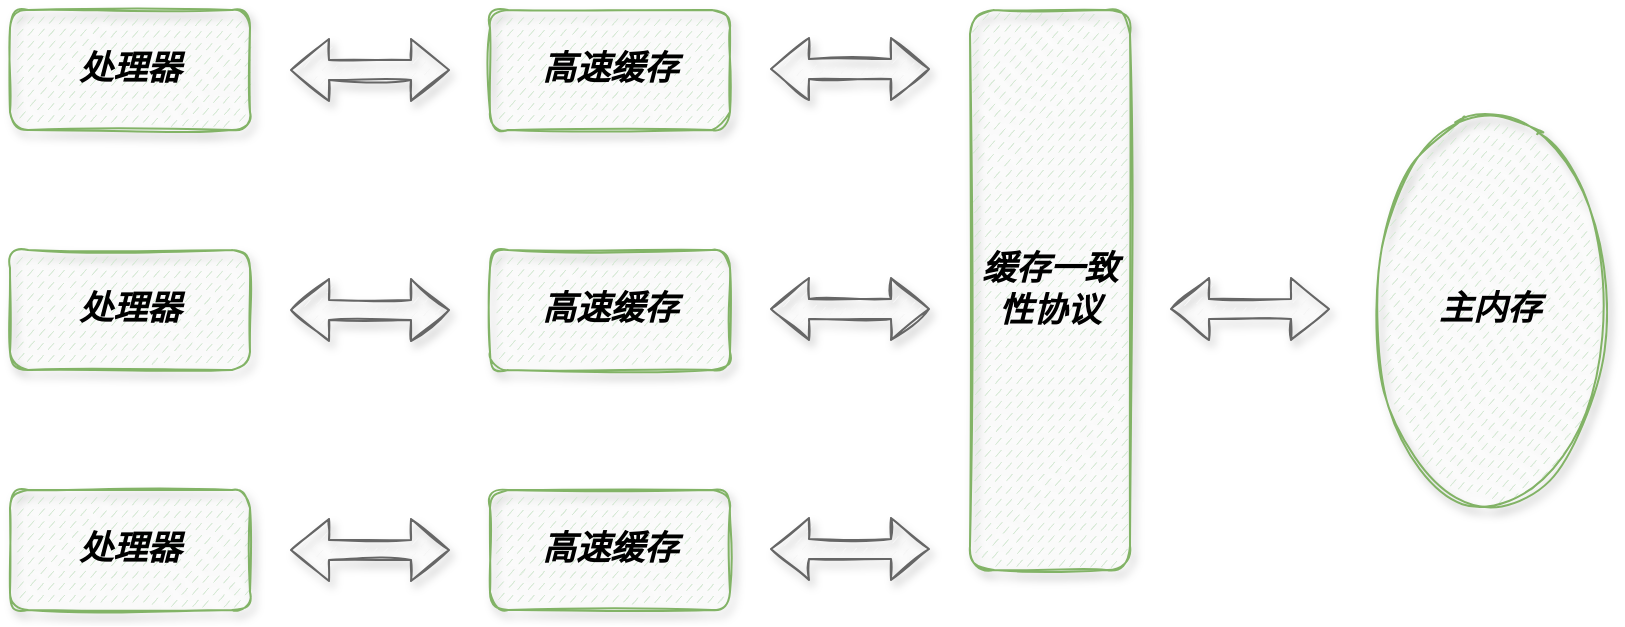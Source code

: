<mxfile version="17.4.6" type="github">
  <diagram id="ZBS_PbdN3izm1vH1BiUS" name="Page-1">
    <mxGraphModel dx="1422" dy="762" grid="1" gridSize="10" guides="1" tooltips="1" connect="1" arrows="1" fold="1" page="1" pageScale="1" pageWidth="827" pageHeight="1169" math="0" shadow="0">
      <root>
        <mxCell id="0" />
        <mxCell id="1" parent="0" />
        <mxCell id="uMoKdtB4P0VWwceWC8bJ-1" value="处理器" style="rounded=1;whiteSpace=wrap;html=1;fontSize=17;fontStyle=3;fillColor=#d5e8d4;gradientDirection=radial;shadow=1;sketch=1;strokeColor=#82b366;glass=0;fillStyle=dashed;" vertex="1" parent="1">
          <mxGeometry x="40" y="120" width="120" height="60" as="geometry" />
        </mxCell>
        <mxCell id="uMoKdtB4P0VWwceWC8bJ-2" value="高速缓存" style="rounded=1;whiteSpace=wrap;html=1;fontSize=17;fontStyle=3;fillColor=#d5e8d4;gradientColor=none;gradientDirection=radial;shadow=1;sketch=1;strokeColor=#82b366;glass=0;fillStyle=dashed;" vertex="1" parent="1">
          <mxGeometry x="280" y="120" width="120" height="60" as="geometry" />
        </mxCell>
        <mxCell id="uMoKdtB4P0VWwceWC8bJ-3" value="" style="shape=flexArrow;endArrow=classic;startArrow=classic;html=1;rounded=1;fontSize=17;fillColor=#f5f5f5;gradientDirection=radial;shadow=1;sketch=1;strokeColor=#666666;fontStyle=3;glass=0;fillStyle=dashed;" edge="1" parent="1">
          <mxGeometry width="100" height="100" relative="1" as="geometry">
            <mxPoint x="180" y="150" as="sourcePoint" />
            <mxPoint x="260" y="150" as="targetPoint" />
          </mxGeometry>
        </mxCell>
        <mxCell id="uMoKdtB4P0VWwceWC8bJ-4" value="" style="shape=flexArrow;endArrow=classic;startArrow=classic;html=1;rounded=1;fontSize=17;fillColor=#f5f5f5;gradientColor=none;gradientDirection=radial;shadow=1;sketch=1;strokeColor=#666666;fontStyle=3;glass=0;fillStyle=dashed;" edge="1" parent="1">
          <mxGeometry width="100" height="100" relative="1" as="geometry">
            <mxPoint x="420" y="149.5" as="sourcePoint" />
            <mxPoint x="500" y="149.5" as="targetPoint" />
          </mxGeometry>
        </mxCell>
        <mxCell id="uMoKdtB4P0VWwceWC8bJ-5" value="处理器" style="rounded=1;whiteSpace=wrap;html=1;fontSize=17;fontStyle=3;fillColor=#d5e8d4;gradientColor=none;gradientDirection=radial;shadow=1;sketch=1;strokeColor=#82b366;glass=0;fillStyle=dashed;" vertex="1" parent="1">
          <mxGeometry x="40" y="240" width="120" height="60" as="geometry" />
        </mxCell>
        <mxCell id="uMoKdtB4P0VWwceWC8bJ-6" value="高速缓存" style="rounded=1;whiteSpace=wrap;html=1;fontSize=17;fontStyle=3;fillColor=#d5e8d4;gradientColor=none;gradientDirection=radial;shadow=1;sketch=1;strokeColor=#82b366;glass=0;fillStyle=dashed;" vertex="1" parent="1">
          <mxGeometry x="280" y="240" width="120" height="60" as="geometry" />
        </mxCell>
        <mxCell id="uMoKdtB4P0VWwceWC8bJ-7" value="" style="shape=flexArrow;endArrow=classic;startArrow=classic;html=1;rounded=1;fontSize=17;fillColor=#f5f5f5;gradientColor=none;gradientDirection=radial;shadow=1;sketch=1;strokeColor=#666666;fontStyle=3;glass=0;fillStyle=dashed;" edge="1" parent="1">
          <mxGeometry width="100" height="100" relative="1" as="geometry">
            <mxPoint x="180" y="270" as="sourcePoint" />
            <mxPoint x="260" y="270" as="targetPoint" />
          </mxGeometry>
        </mxCell>
        <mxCell id="uMoKdtB4P0VWwceWC8bJ-8" value="" style="shape=flexArrow;endArrow=classic;startArrow=classic;html=1;rounded=1;fontSize=17;fillColor=#f5f5f5;gradientColor=none;gradientDirection=radial;shadow=1;sketch=1;strokeColor=#666666;fontStyle=3;glass=0;fillStyle=dashed;" edge="1" parent="1">
          <mxGeometry width="100" height="100" relative="1" as="geometry">
            <mxPoint x="420" y="269.5" as="sourcePoint" />
            <mxPoint x="500" y="269.5" as="targetPoint" />
          </mxGeometry>
        </mxCell>
        <mxCell id="uMoKdtB4P0VWwceWC8bJ-9" value="处理器" style="rounded=1;whiteSpace=wrap;html=1;fontSize=17;fontStyle=3;fillColor=#d5e8d4;gradientColor=none;gradientDirection=radial;shadow=1;sketch=1;strokeColor=#82b366;glass=0;fillStyle=dashed;" vertex="1" parent="1">
          <mxGeometry x="40" y="360" width="120" height="60" as="geometry" />
        </mxCell>
        <mxCell id="uMoKdtB4P0VWwceWC8bJ-10" value="高速缓存" style="rounded=1;whiteSpace=wrap;html=1;fontSize=17;fontStyle=3;fillColor=#d5e8d4;gradientColor=none;gradientDirection=radial;shadow=1;sketch=1;strokeColor=#82b366;glass=0;fillStyle=dashed;" vertex="1" parent="1">
          <mxGeometry x="280" y="360" width="120" height="60" as="geometry" />
        </mxCell>
        <mxCell id="uMoKdtB4P0VWwceWC8bJ-11" value="" style="shape=flexArrow;endArrow=classic;startArrow=classic;html=1;rounded=1;fontSize=17;fillColor=#f5f5f5;gradientColor=none;gradientDirection=radial;shadow=1;sketch=1;strokeColor=#666666;fontStyle=3;glass=0;fillStyle=dashed;" edge="1" parent="1">
          <mxGeometry width="100" height="100" relative="1" as="geometry">
            <mxPoint x="180" y="390" as="sourcePoint" />
            <mxPoint x="260" y="390" as="targetPoint" />
          </mxGeometry>
        </mxCell>
        <mxCell id="uMoKdtB4P0VWwceWC8bJ-12" value="" style="shape=flexArrow;endArrow=classic;startArrow=classic;html=1;rounded=1;fontSize=17;fillColor=#f5f5f5;gradientColor=none;gradientDirection=radial;shadow=1;sketch=1;strokeColor=#666666;fontStyle=3;glass=0;fillStyle=dashed;" edge="1" parent="1">
          <mxGeometry width="100" height="100" relative="1" as="geometry">
            <mxPoint x="420" y="389.5" as="sourcePoint" />
            <mxPoint x="500" y="389.5" as="targetPoint" />
          </mxGeometry>
        </mxCell>
        <mxCell id="uMoKdtB4P0VWwceWC8bJ-13" value="缓存一致性协议" style="rounded=1;whiteSpace=wrap;html=1;fontSize=17;fontStyle=3;fillColor=#d5e8d4;gradientColor=none;gradientDirection=radial;shadow=1;sketch=1;strokeColor=#82b366;glass=0;fillStyle=dashed;" vertex="1" parent="1">
          <mxGeometry x="520" y="120" width="80" height="280" as="geometry" />
        </mxCell>
        <mxCell id="uMoKdtB4P0VWwceWC8bJ-14" value="" style="shape=flexArrow;endArrow=classic;startArrow=classic;html=1;rounded=1;fontSize=17;fillColor=#f5f5f5;gradientColor=none;gradientDirection=radial;shadow=1;sketch=1;strokeColor=#666666;fontStyle=3;glass=0;fillStyle=dashed;" edge="1" parent="1">
          <mxGeometry width="100" height="100" relative="1" as="geometry">
            <mxPoint x="620" y="269.5" as="sourcePoint" />
            <mxPoint x="700" y="269.5" as="targetPoint" />
          </mxGeometry>
        </mxCell>
        <mxCell id="uMoKdtB4P0VWwceWC8bJ-15" value="主内存" style="ellipse;whiteSpace=wrap;html=1;fontSize=17;fontStyle=3;fillColor=#d5e8d4;gradientColor=none;gradientDirection=radial;shadow=1;sketch=1;strokeColor=#82b366;rounded=1;glass=0;fillStyle=dashed;" vertex="1" parent="1">
          <mxGeometry x="720" y="170" width="120" height="200" as="geometry" />
        </mxCell>
      </root>
    </mxGraphModel>
  </diagram>
</mxfile>

